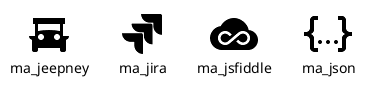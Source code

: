 @startuml
!include <material/jeepney>
!include <material/jira>
!include <material/jsfiddle>
!include <material/json>
listsprites
@enduml